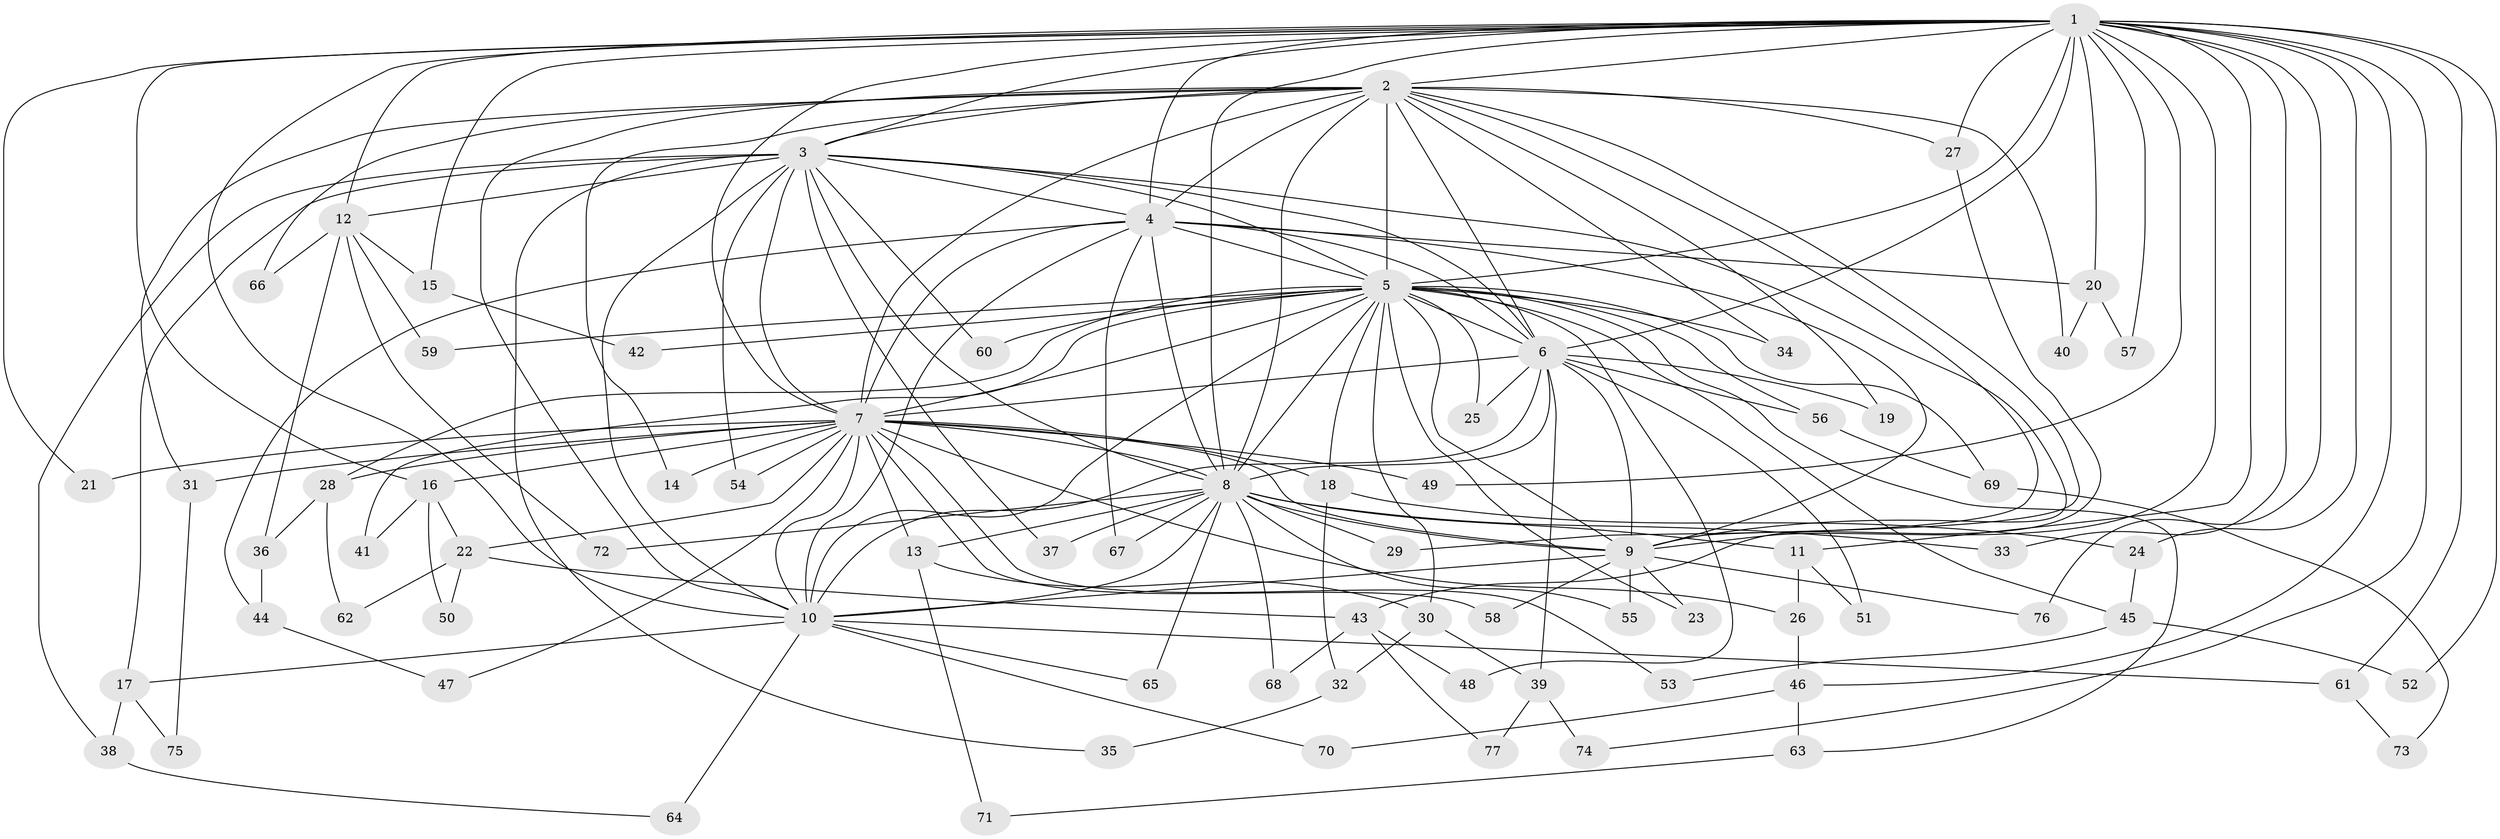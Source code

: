 // Generated by graph-tools (version 1.1) at 2025/49/03/09/25 03:49:36]
// undirected, 77 vertices, 179 edges
graph export_dot {
graph [start="1"]
  node [color=gray90,style=filled];
  1;
  2;
  3;
  4;
  5;
  6;
  7;
  8;
  9;
  10;
  11;
  12;
  13;
  14;
  15;
  16;
  17;
  18;
  19;
  20;
  21;
  22;
  23;
  24;
  25;
  26;
  27;
  28;
  29;
  30;
  31;
  32;
  33;
  34;
  35;
  36;
  37;
  38;
  39;
  40;
  41;
  42;
  43;
  44;
  45;
  46;
  47;
  48;
  49;
  50;
  51;
  52;
  53;
  54;
  55;
  56;
  57;
  58;
  59;
  60;
  61;
  62;
  63;
  64;
  65;
  66;
  67;
  68;
  69;
  70;
  71;
  72;
  73;
  74;
  75;
  76;
  77;
  1 -- 2;
  1 -- 3;
  1 -- 4;
  1 -- 5;
  1 -- 6;
  1 -- 7;
  1 -- 8;
  1 -- 9;
  1 -- 10;
  1 -- 11;
  1 -- 12;
  1 -- 15;
  1 -- 16;
  1 -- 20;
  1 -- 21;
  1 -- 24;
  1 -- 27;
  1 -- 33;
  1 -- 46;
  1 -- 49;
  1 -- 52;
  1 -- 57;
  1 -- 61;
  1 -- 74;
  1 -- 76;
  2 -- 3;
  2 -- 4;
  2 -- 5;
  2 -- 6;
  2 -- 7;
  2 -- 8;
  2 -- 9;
  2 -- 10;
  2 -- 14;
  2 -- 19;
  2 -- 27;
  2 -- 29;
  2 -- 31;
  2 -- 34;
  2 -- 40;
  2 -- 66;
  3 -- 4;
  3 -- 5;
  3 -- 6;
  3 -- 7;
  3 -- 8;
  3 -- 9;
  3 -- 10;
  3 -- 12;
  3 -- 17;
  3 -- 35;
  3 -- 37;
  3 -- 38;
  3 -- 54;
  3 -- 60;
  4 -- 5;
  4 -- 6;
  4 -- 7;
  4 -- 8;
  4 -- 9;
  4 -- 10;
  4 -- 20;
  4 -- 44;
  4 -- 67;
  5 -- 6;
  5 -- 7;
  5 -- 8;
  5 -- 9;
  5 -- 10;
  5 -- 18;
  5 -- 23;
  5 -- 25;
  5 -- 28;
  5 -- 30;
  5 -- 34;
  5 -- 41;
  5 -- 42;
  5 -- 45;
  5 -- 48;
  5 -- 56;
  5 -- 59;
  5 -- 60;
  5 -- 63;
  5 -- 69;
  6 -- 7;
  6 -- 8;
  6 -- 9;
  6 -- 10;
  6 -- 19;
  6 -- 25;
  6 -- 39;
  6 -- 51;
  6 -- 56;
  7 -- 8;
  7 -- 9;
  7 -- 10;
  7 -- 13;
  7 -- 14;
  7 -- 16;
  7 -- 18;
  7 -- 21;
  7 -- 22;
  7 -- 26;
  7 -- 28;
  7 -- 31;
  7 -- 47;
  7 -- 49;
  7 -- 53;
  7 -- 54;
  7 -- 58;
  8 -- 9;
  8 -- 10;
  8 -- 11;
  8 -- 13;
  8 -- 29;
  8 -- 33;
  8 -- 37;
  8 -- 55;
  8 -- 65;
  8 -- 67;
  8 -- 68;
  8 -- 72;
  9 -- 10;
  9 -- 23;
  9 -- 55;
  9 -- 58;
  9 -- 76;
  10 -- 17;
  10 -- 61;
  10 -- 64;
  10 -- 65;
  10 -- 70;
  11 -- 26;
  11 -- 51;
  12 -- 15;
  12 -- 36;
  12 -- 59;
  12 -- 66;
  12 -- 72;
  13 -- 30;
  13 -- 71;
  15 -- 42;
  16 -- 22;
  16 -- 41;
  16 -- 50;
  17 -- 38;
  17 -- 75;
  18 -- 24;
  18 -- 32;
  20 -- 40;
  20 -- 57;
  22 -- 43;
  22 -- 50;
  22 -- 62;
  24 -- 45;
  26 -- 46;
  27 -- 43;
  28 -- 36;
  28 -- 62;
  30 -- 32;
  30 -- 39;
  31 -- 75;
  32 -- 35;
  36 -- 44;
  38 -- 64;
  39 -- 74;
  39 -- 77;
  43 -- 48;
  43 -- 68;
  43 -- 77;
  44 -- 47;
  45 -- 52;
  45 -- 53;
  46 -- 63;
  46 -- 70;
  56 -- 69;
  61 -- 73;
  63 -- 71;
  69 -- 73;
}
